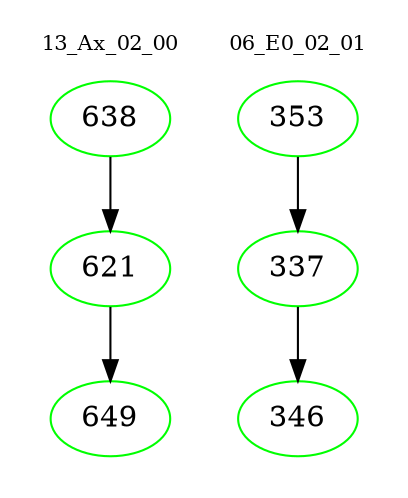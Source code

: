 digraph{
subgraph cluster_0 {
color = white
label = "13_Ax_02_00";
fontsize=10;
T0_638 [label="638", color="green"]
T0_638 -> T0_621 [color="black"]
T0_621 [label="621", color="green"]
T0_621 -> T0_649 [color="black"]
T0_649 [label="649", color="green"]
}
subgraph cluster_1 {
color = white
label = "06_E0_02_01";
fontsize=10;
T1_353 [label="353", color="green"]
T1_353 -> T1_337 [color="black"]
T1_337 [label="337", color="green"]
T1_337 -> T1_346 [color="black"]
T1_346 [label="346", color="green"]
}
}
